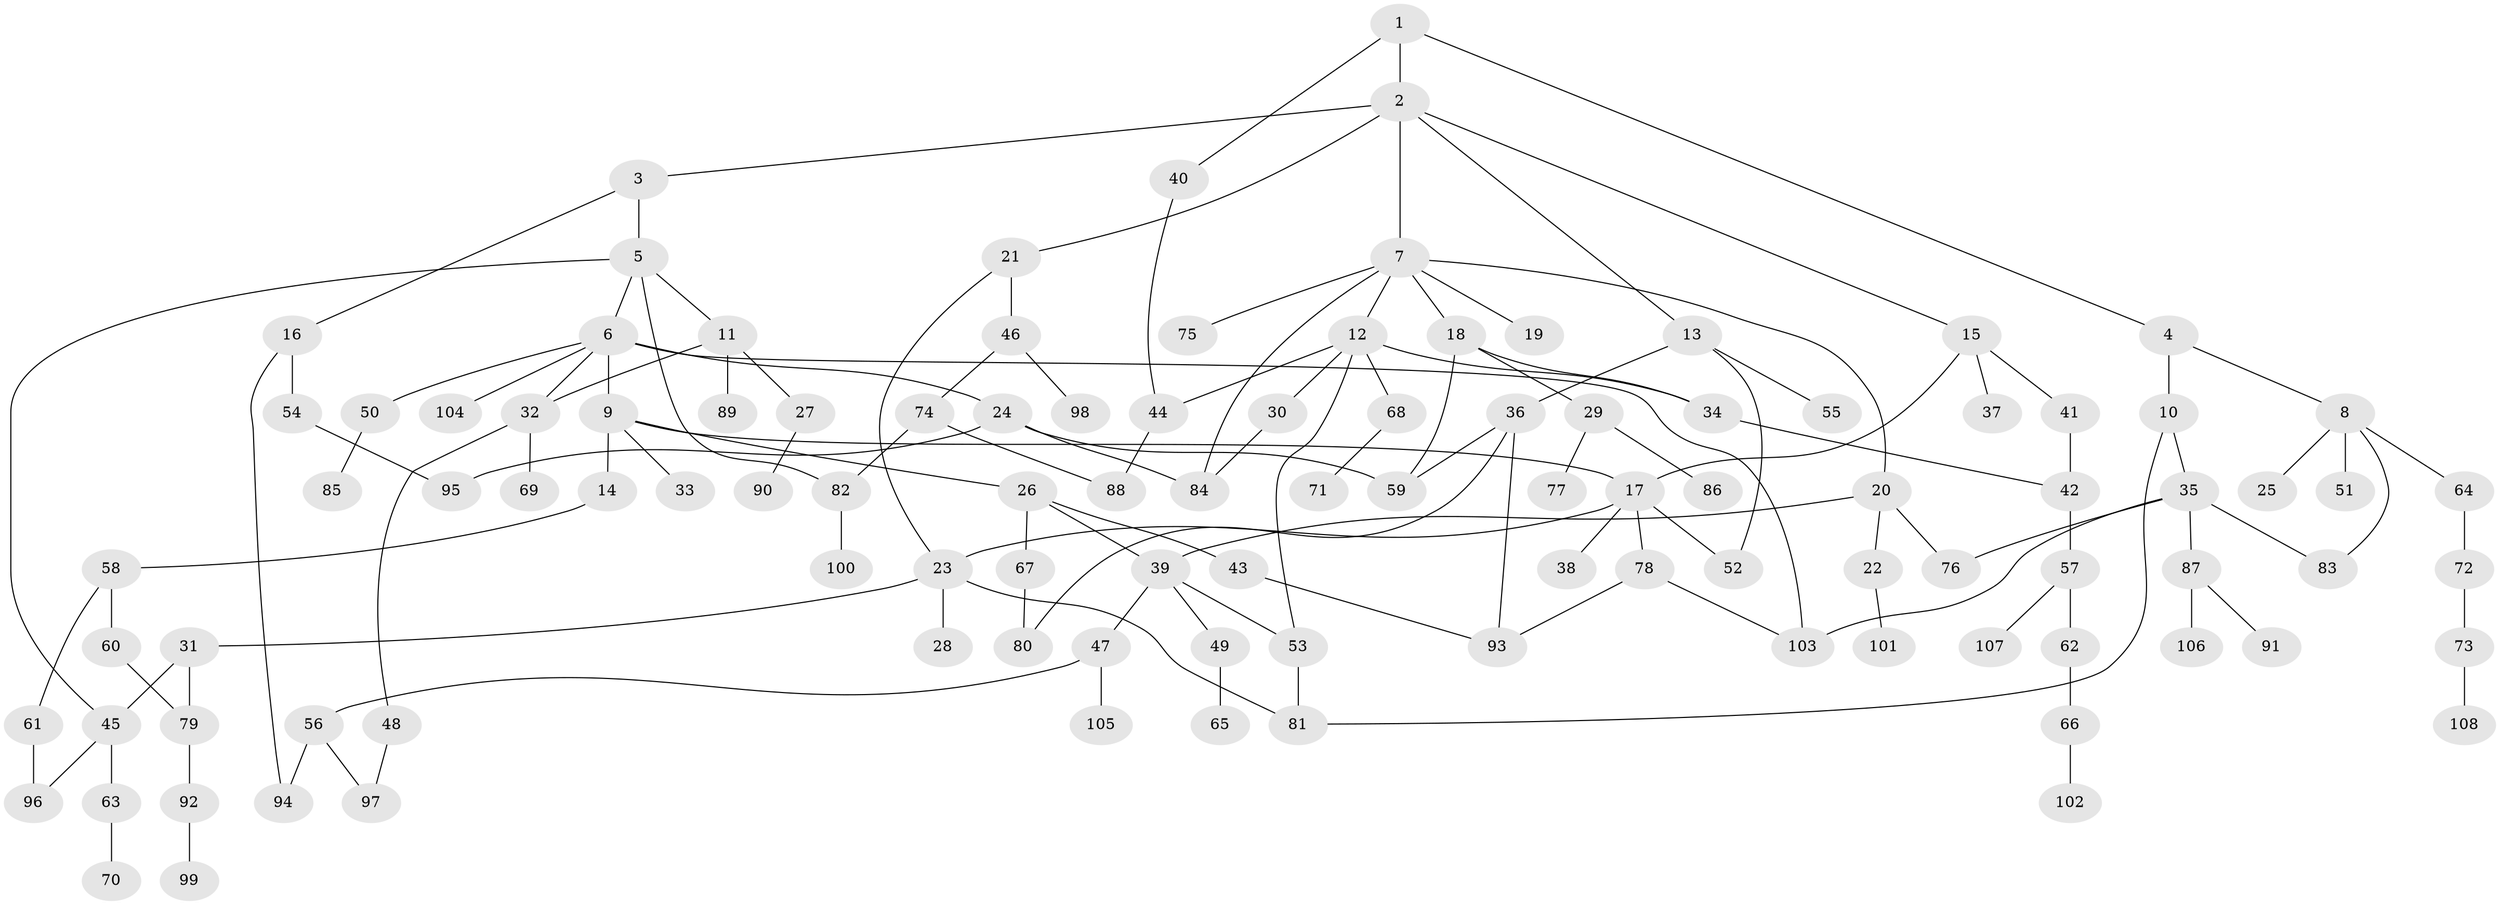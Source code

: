 // coarse degree distribution, {8: 0.05714285714285714, 7: 0.02857142857142857, 4: 0.11428571428571428, 5: 0.11428571428571428, 3: 0.17142857142857143, 1: 0.2857142857142857, 9: 0.02857142857142857, 6: 0.05714285714285714, 2: 0.14285714285714285}
// Generated by graph-tools (version 1.1) at 2025/36/03/04/25 23:36:01]
// undirected, 108 vertices, 137 edges
graph export_dot {
  node [color=gray90,style=filled];
  1;
  2;
  3;
  4;
  5;
  6;
  7;
  8;
  9;
  10;
  11;
  12;
  13;
  14;
  15;
  16;
  17;
  18;
  19;
  20;
  21;
  22;
  23;
  24;
  25;
  26;
  27;
  28;
  29;
  30;
  31;
  32;
  33;
  34;
  35;
  36;
  37;
  38;
  39;
  40;
  41;
  42;
  43;
  44;
  45;
  46;
  47;
  48;
  49;
  50;
  51;
  52;
  53;
  54;
  55;
  56;
  57;
  58;
  59;
  60;
  61;
  62;
  63;
  64;
  65;
  66;
  67;
  68;
  69;
  70;
  71;
  72;
  73;
  74;
  75;
  76;
  77;
  78;
  79;
  80;
  81;
  82;
  83;
  84;
  85;
  86;
  87;
  88;
  89;
  90;
  91;
  92;
  93;
  94;
  95;
  96;
  97;
  98;
  99;
  100;
  101;
  102;
  103;
  104;
  105;
  106;
  107;
  108;
  1 -- 2;
  1 -- 4;
  1 -- 40;
  2 -- 3;
  2 -- 7;
  2 -- 13;
  2 -- 15;
  2 -- 21;
  3 -- 5;
  3 -- 16;
  4 -- 8;
  4 -- 10;
  5 -- 6;
  5 -- 11;
  5 -- 82;
  5 -- 45;
  6 -- 9;
  6 -- 24;
  6 -- 50;
  6 -- 104;
  6 -- 32;
  6 -- 103;
  7 -- 12;
  7 -- 18;
  7 -- 19;
  7 -- 20;
  7 -- 75;
  7 -- 84;
  8 -- 25;
  8 -- 51;
  8 -- 64;
  8 -- 83;
  9 -- 14;
  9 -- 17;
  9 -- 26;
  9 -- 33;
  10 -- 35;
  10 -- 81;
  11 -- 27;
  11 -- 32;
  11 -- 89;
  12 -- 30;
  12 -- 34;
  12 -- 68;
  12 -- 53;
  12 -- 44;
  13 -- 36;
  13 -- 52;
  13 -- 55;
  14 -- 58;
  15 -- 37;
  15 -- 41;
  15 -- 17;
  16 -- 54;
  16 -- 94;
  17 -- 23;
  17 -- 38;
  17 -- 78;
  17 -- 52;
  18 -- 29;
  18 -- 59;
  18 -- 34;
  20 -- 22;
  20 -- 39;
  20 -- 76;
  21 -- 46;
  21 -- 23;
  22 -- 101;
  23 -- 28;
  23 -- 31;
  23 -- 81;
  24 -- 84;
  24 -- 59;
  24 -- 95;
  26 -- 43;
  26 -- 67;
  26 -- 39;
  27 -- 90;
  29 -- 77;
  29 -- 86;
  30 -- 84;
  31 -- 45;
  31 -- 79;
  32 -- 48;
  32 -- 69;
  34 -- 42;
  35 -- 83;
  35 -- 87;
  35 -- 76;
  35 -- 103;
  36 -- 80;
  36 -- 59;
  36 -- 93;
  39 -- 47;
  39 -- 49;
  39 -- 53;
  40 -- 44;
  41 -- 42;
  42 -- 57;
  43 -- 93;
  44 -- 88;
  45 -- 63;
  45 -- 96;
  46 -- 74;
  46 -- 98;
  47 -- 56;
  47 -- 105;
  48 -- 97;
  49 -- 65;
  50 -- 85;
  53 -- 81;
  54 -- 95;
  56 -- 94;
  56 -- 97;
  57 -- 62;
  57 -- 107;
  58 -- 60;
  58 -- 61;
  60 -- 79;
  61 -- 96;
  62 -- 66;
  63 -- 70;
  64 -- 72;
  66 -- 102;
  67 -- 80;
  68 -- 71;
  72 -- 73;
  73 -- 108;
  74 -- 88;
  74 -- 82;
  78 -- 93;
  78 -- 103;
  79 -- 92;
  82 -- 100;
  87 -- 91;
  87 -- 106;
  92 -- 99;
}
